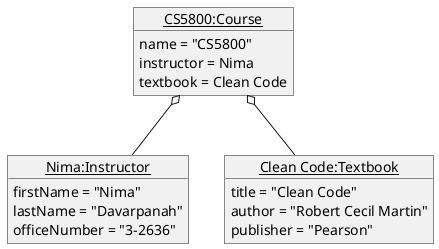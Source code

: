 @startuml

object "<u>Nima:Instructor</u>" as nima {
    firstName = "Nima"
    lastName = "Davarpanah"
    officeNumber = "3-2636"
}

object "<u>Clean Code:Textbook</u>" as cc{
    title = "Clean Code"
    author = "Robert Cecil Martin"
    publisher = "Pearson"
}

object "<u>CS5800:Course</u>" as course {
    name = "CS5800"
    instructor = Nima
    textbook = Clean Code
}

course o-- nima
course o-- cc

@enduml

